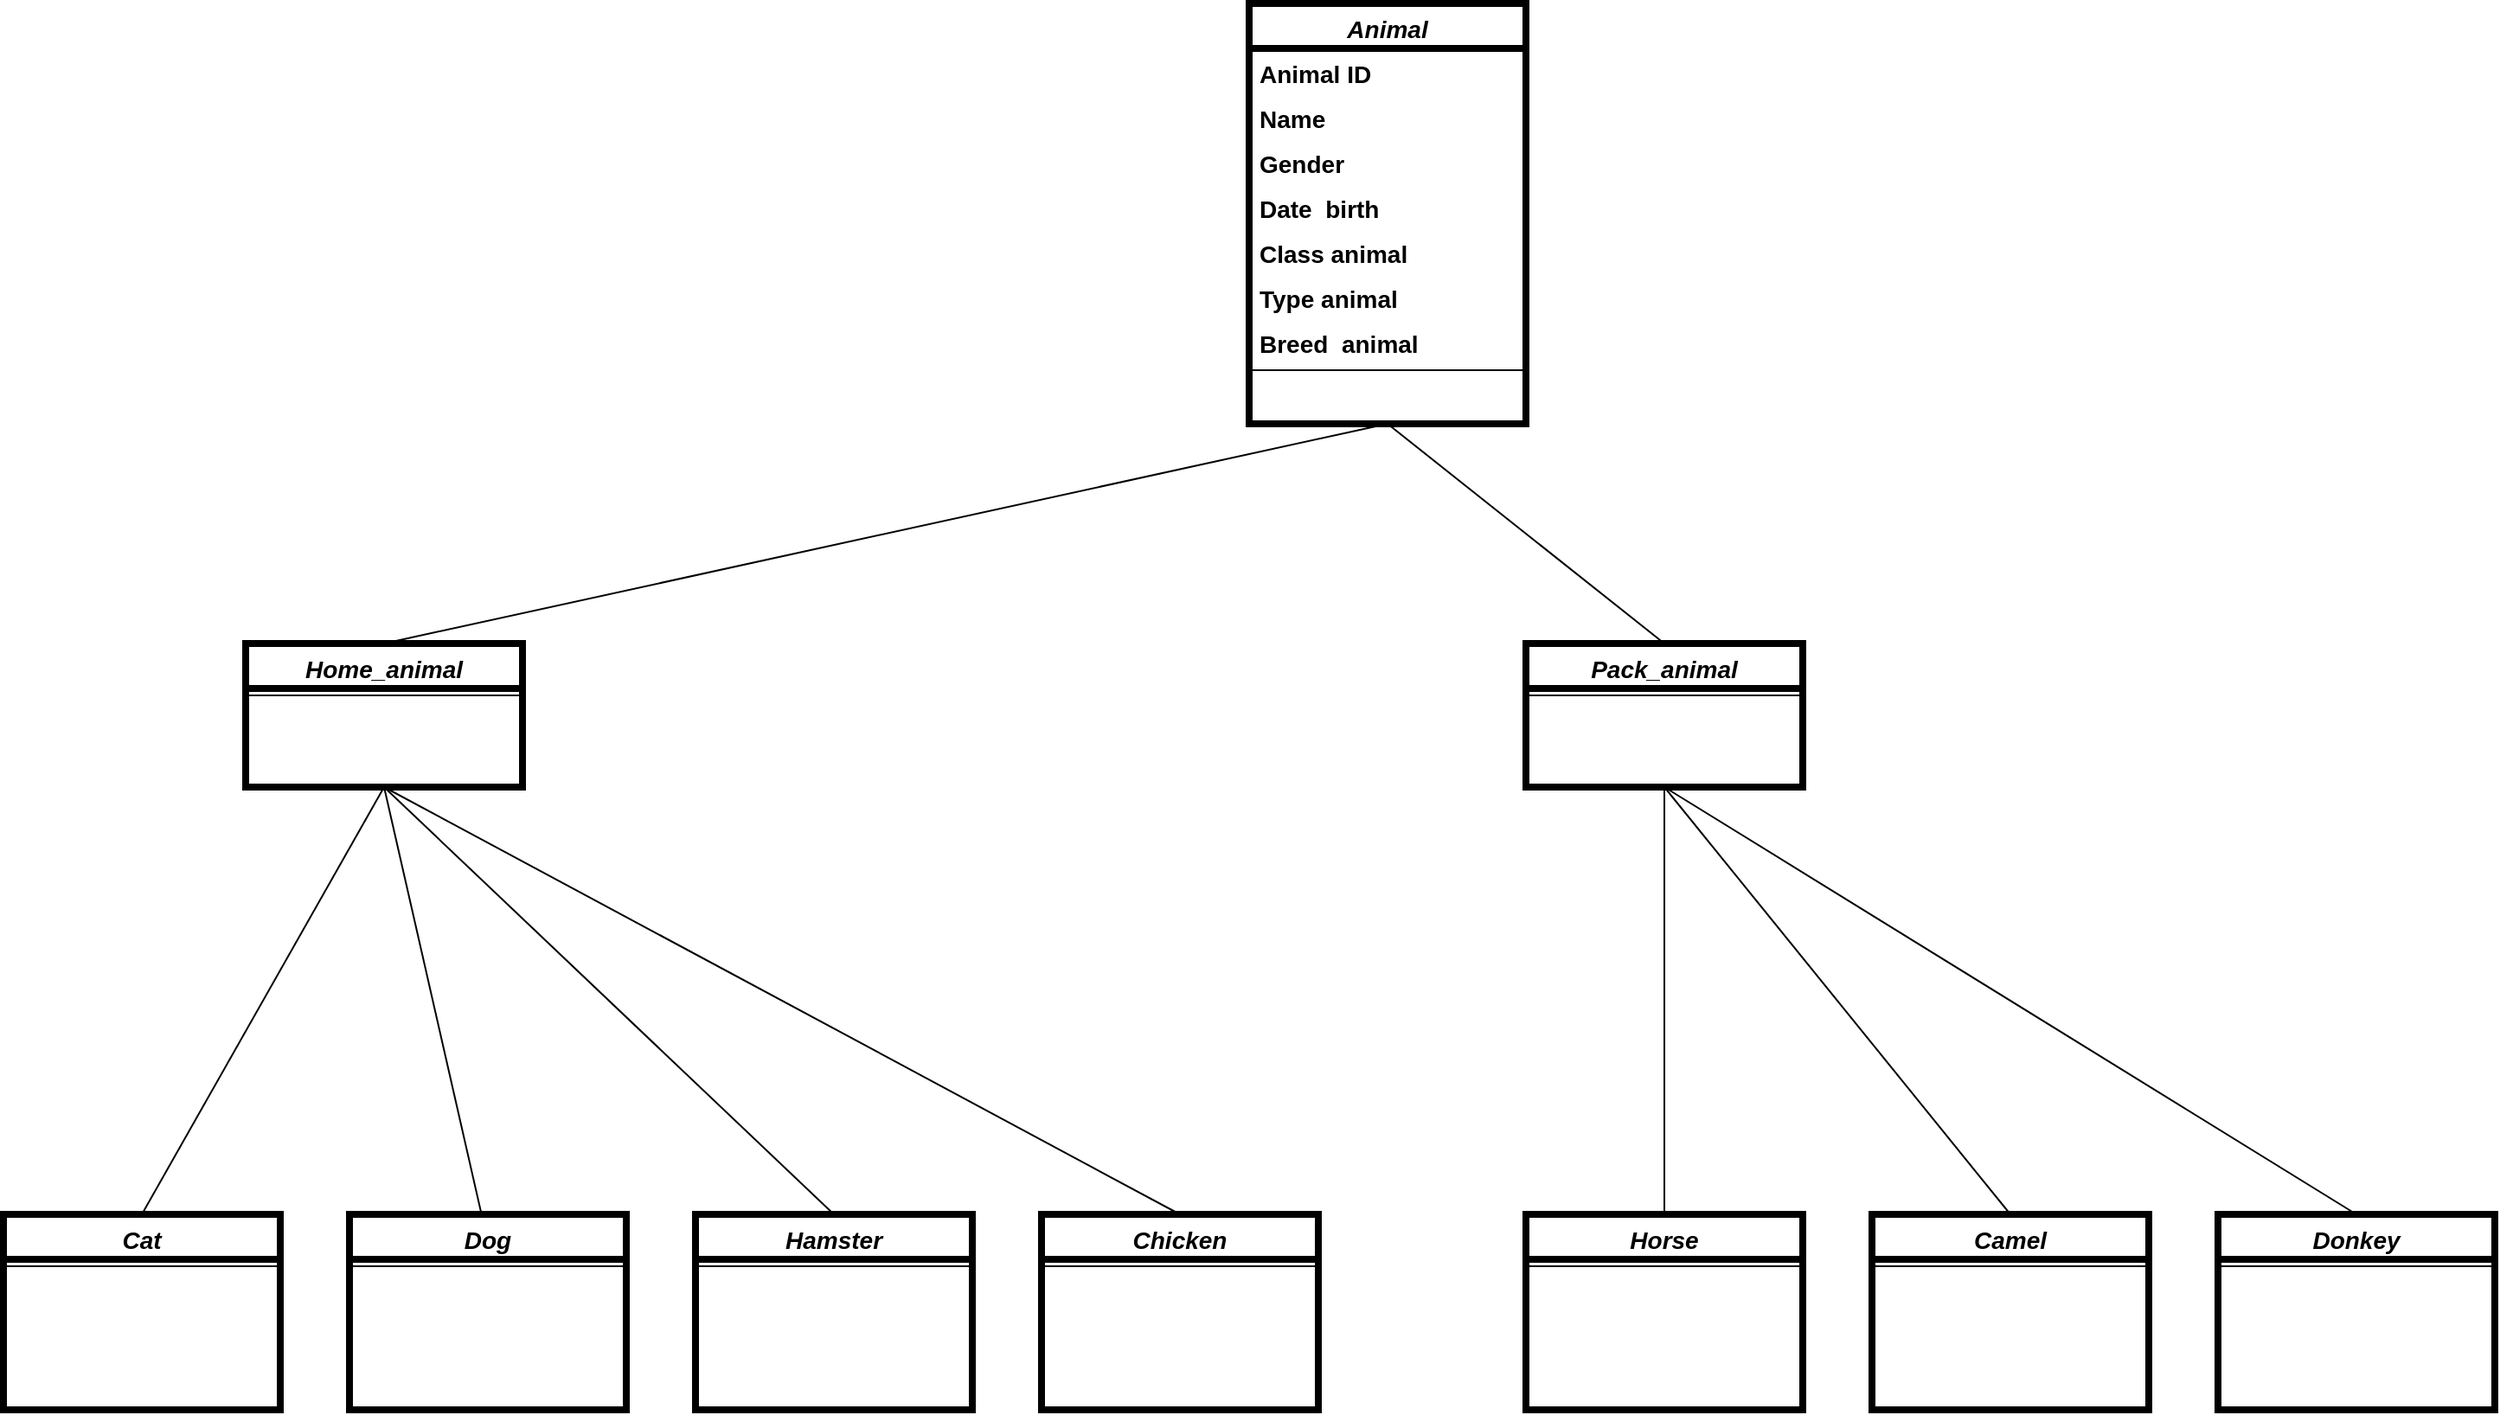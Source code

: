 <mxfile version="25.0.2">
  <diagram id="C5RBs43oDa-KdzZeNtuy" name="Page-1">
    <mxGraphModel dx="2901" dy="1204" grid="1" gridSize="10" guides="1" tooltips="1" connect="1" arrows="1" fold="1" page="1" pageScale="1" pageWidth="827" pageHeight="1169" math="0" shadow="0">
      <root>
        <mxCell id="WIyWlLk6GJQsqaUBKTNV-0" />
        <mxCell id="WIyWlLk6GJQsqaUBKTNV-1" parent="WIyWlLk6GJQsqaUBKTNV-0" />
        <mxCell id="zkfFHV4jXpPFQw0GAbJ--0" value="Home_animal" style="swimlane;fontStyle=3;align=center;verticalAlign=top;childLayout=stackLayout;horizontal=1;startSize=26;horizontalStack=0;resizeParent=1;resizeLast=0;collapsible=1;marginBottom=0;rounded=0;shadow=0;strokeWidth=4;fontSize=14;" parent="WIyWlLk6GJQsqaUBKTNV-1" vertex="1">
          <mxGeometry x="-660" y="527" width="160" height="83" as="geometry">
            <mxRectangle x="100" y="30" width="160" height="26" as="alternateBounds" />
          </mxGeometry>
        </mxCell>
        <mxCell id="zkfFHV4jXpPFQw0GAbJ--4" value="" style="line;html=1;strokeWidth=1;align=left;verticalAlign=middle;spacingTop=-1;spacingLeft=3;spacingRight=3;rotatable=0;labelPosition=right;points=[];portConstraint=eastwest;fontSize=14;fontStyle=1" parent="zkfFHV4jXpPFQw0GAbJ--0" vertex="1">
          <mxGeometry y="26" width="160" height="8" as="geometry" />
        </mxCell>
        <mxCell id="TFcCsIYoFGyYDcuE7UwZ-14" value="Cat" style="swimlane;fontStyle=3;align=center;verticalAlign=top;childLayout=stackLayout;horizontal=1;startSize=26;horizontalStack=0;resizeParent=1;resizeLast=0;collapsible=1;marginBottom=0;rounded=0;shadow=0;strokeWidth=4;fontSize=14;" parent="WIyWlLk6GJQsqaUBKTNV-1" vertex="1">
          <mxGeometry x="-800" y="857" width="160" height="113" as="geometry">
            <mxRectangle x="230" y="140" width="160" height="26" as="alternateBounds" />
          </mxGeometry>
        </mxCell>
        <mxCell id="TFcCsIYoFGyYDcuE7UwZ-20" value="" style="line;html=1;strokeWidth=1;align=left;verticalAlign=middle;spacingTop=-1;spacingLeft=3;spacingRight=3;rotatable=0;labelPosition=right;points=[];portConstraint=eastwest;fontSize=14;fontStyle=1" parent="TFcCsIYoFGyYDcuE7UwZ-14" vertex="1">
          <mxGeometry y="26" width="160" height="8" as="geometry" />
        </mxCell>
        <mxCell id="TFcCsIYoFGyYDcuE7UwZ-21" value="Dog" style="swimlane;fontStyle=3;align=center;verticalAlign=top;childLayout=stackLayout;horizontal=1;startSize=26;horizontalStack=0;resizeParent=1;resizeLast=0;collapsible=1;marginBottom=0;rounded=0;shadow=0;strokeWidth=4;fontSize=14;" parent="WIyWlLk6GJQsqaUBKTNV-1" vertex="1">
          <mxGeometry x="-600" y="857" width="160" height="113" as="geometry">
            <mxRectangle x="230" y="140" width="160" height="26" as="alternateBounds" />
          </mxGeometry>
        </mxCell>
        <mxCell id="TFcCsIYoFGyYDcuE7UwZ-27" value="" style="line;html=1;strokeWidth=1;align=left;verticalAlign=middle;spacingTop=-1;spacingLeft=3;spacingRight=3;rotatable=0;labelPosition=right;points=[];portConstraint=eastwest;fontSize=14;fontStyle=1" parent="TFcCsIYoFGyYDcuE7UwZ-21" vertex="1">
          <mxGeometry y="26" width="160" height="8" as="geometry" />
        </mxCell>
        <mxCell id="TFcCsIYoFGyYDcuE7UwZ-29" value="Hamster" style="swimlane;fontStyle=3;align=center;verticalAlign=top;childLayout=stackLayout;horizontal=1;startSize=26;horizontalStack=0;resizeParent=1;resizeLast=0;collapsible=1;marginBottom=0;rounded=0;shadow=0;strokeWidth=4;fontSize=14;" parent="WIyWlLk6GJQsqaUBKTNV-1" vertex="1">
          <mxGeometry x="-400" y="857" width="160" height="113" as="geometry">
            <mxRectangle x="230" y="140" width="160" height="26" as="alternateBounds" />
          </mxGeometry>
        </mxCell>
        <mxCell id="TFcCsIYoFGyYDcuE7UwZ-35" value="" style="line;html=1;strokeWidth=1;align=left;verticalAlign=middle;spacingTop=-1;spacingLeft=3;spacingRight=3;rotatable=0;labelPosition=right;points=[];portConstraint=eastwest;fontSize=14;fontStyle=1" parent="TFcCsIYoFGyYDcuE7UwZ-29" vertex="1">
          <mxGeometry y="26" width="160" height="8" as="geometry" />
        </mxCell>
        <mxCell id="TFcCsIYoFGyYDcuE7UwZ-38" value="" style="endArrow=none;html=1;rounded=0;entryX=0.5;entryY=1;entryDx=0;entryDy=0;exitX=0.5;exitY=0;exitDx=0;exitDy=0;fontSize=14;fontStyle=1" parent="WIyWlLk6GJQsqaUBKTNV-1" source="TFcCsIYoFGyYDcuE7UwZ-14" target="zkfFHV4jXpPFQw0GAbJ--0" edge="1">
          <mxGeometry width="50" height="50" relative="1" as="geometry">
            <mxPoint x="-580" y="877" as="sourcePoint" />
            <mxPoint x="-320" y="897" as="targetPoint" />
          </mxGeometry>
        </mxCell>
        <mxCell id="TFcCsIYoFGyYDcuE7UwZ-39" value="" style="endArrow=none;html=1;rounded=0;exitX=0.476;exitY=-0.006;exitDx=0;exitDy=0;exitPerimeter=0;entryX=0.5;entryY=1;entryDx=0;entryDy=0;fontSize=14;fontStyle=1" parent="WIyWlLk6GJQsqaUBKTNV-1" source="TFcCsIYoFGyYDcuE7UwZ-21" target="zkfFHV4jXpPFQw0GAbJ--0" edge="1">
          <mxGeometry width="50" height="50" relative="1" as="geometry">
            <mxPoint x="-390" y="857" as="sourcePoint" />
            <mxPoint x="-580" y="767" as="targetPoint" />
          </mxGeometry>
        </mxCell>
        <mxCell id="TFcCsIYoFGyYDcuE7UwZ-40" value="" style="endArrow=none;html=1;rounded=0;exitX=0.5;exitY=0;exitDx=0;exitDy=0;fontSize=14;fontStyle=1" parent="WIyWlLk6GJQsqaUBKTNV-1" source="TFcCsIYoFGyYDcuE7UwZ-29" edge="1">
          <mxGeometry width="50" height="50" relative="1" as="geometry">
            <mxPoint x="-370" y="947" as="sourcePoint" />
            <mxPoint x="-580" y="610" as="targetPoint" />
          </mxGeometry>
        </mxCell>
        <mxCell id="TFcCsIYoFGyYDcuE7UwZ-41" value="Pack_animal" style="swimlane;fontStyle=3;align=center;verticalAlign=top;childLayout=stackLayout;horizontal=1;startSize=26;horizontalStack=0;resizeParent=1;resizeLast=0;collapsible=1;marginBottom=0;rounded=0;shadow=0;strokeWidth=4;fontSize=14;" parent="WIyWlLk6GJQsqaUBKTNV-1" vertex="1">
          <mxGeometry x="80" y="527" width="160" height="83" as="geometry">
            <mxRectangle x="100" y="30" width="160" height="26" as="alternateBounds" />
          </mxGeometry>
        </mxCell>
        <mxCell id="TFcCsIYoFGyYDcuE7UwZ-47" value="" style="line;html=1;strokeWidth=1;align=left;verticalAlign=middle;spacingTop=-1;spacingLeft=3;spacingRight=3;rotatable=0;labelPosition=right;points=[];portConstraint=eastwest;fontSize=14;fontStyle=1" parent="TFcCsIYoFGyYDcuE7UwZ-41" vertex="1">
          <mxGeometry y="26" width="160" height="8" as="geometry" />
        </mxCell>
        <mxCell id="TFcCsIYoFGyYDcuE7UwZ-49" value="Horse" style="swimlane;fontStyle=3;align=center;verticalAlign=top;childLayout=stackLayout;horizontal=1;startSize=26;horizontalStack=0;resizeParent=1;resizeLast=0;collapsible=1;marginBottom=0;rounded=0;shadow=0;strokeWidth=4;fontSize=14;" parent="WIyWlLk6GJQsqaUBKTNV-1" vertex="1">
          <mxGeometry x="80" y="857" width="160" height="113" as="geometry">
            <mxRectangle x="230" y="140" width="160" height="26" as="alternateBounds" />
          </mxGeometry>
        </mxCell>
        <mxCell id="TFcCsIYoFGyYDcuE7UwZ-56" value="" style="line;html=1;strokeWidth=1;align=left;verticalAlign=middle;spacingTop=-1;spacingLeft=3;spacingRight=3;rotatable=0;labelPosition=right;points=[];portConstraint=eastwest;fontSize=14;fontStyle=1" parent="TFcCsIYoFGyYDcuE7UwZ-49" vertex="1">
          <mxGeometry y="26" width="160" height="8" as="geometry" />
        </mxCell>
        <mxCell id="TFcCsIYoFGyYDcuE7UwZ-57" value="Animal" style="swimlane;fontStyle=3;align=center;verticalAlign=top;childLayout=stackLayout;horizontal=1;startSize=26;horizontalStack=0;resizeParent=1;resizeLast=0;collapsible=1;marginBottom=0;rounded=0;shadow=0;strokeWidth=4;fontSize=14;" parent="WIyWlLk6GJQsqaUBKTNV-1" vertex="1">
          <mxGeometry x="-80" y="157" width="160" height="243" as="geometry">
            <mxRectangle x="100" y="30" width="160" height="26" as="alternateBounds" />
          </mxGeometry>
        </mxCell>
        <mxCell id="TFcCsIYoFGyYDcuE7UwZ-58" value="Animal ID" style="text;align=left;verticalAlign=top;spacingLeft=4;spacingRight=4;overflow=hidden;rotatable=0;points=[[0,0.5],[1,0.5]];portConstraint=eastwest;rounded=0;shadow=0;html=0;fontSize=14;fontStyle=1" parent="TFcCsIYoFGyYDcuE7UwZ-57" vertex="1">
          <mxGeometry y="26" width="160" height="26" as="geometry" />
        </mxCell>
        <mxCell id="zkfFHV4jXpPFQw0GAbJ--1" value="Name" style="text;align=left;verticalAlign=top;spacingLeft=4;spacingRight=4;overflow=hidden;rotatable=0;points=[[0,0.5],[1,0.5]];portConstraint=eastwest;fontSize=14;fontStyle=1" parent="TFcCsIYoFGyYDcuE7UwZ-57" vertex="1">
          <mxGeometry y="52" width="160" height="26" as="geometry" />
        </mxCell>
        <mxCell id="TFcCsIYoFGyYDcuE7UwZ-83" value="Gender" style="text;align=left;verticalAlign=top;spacingLeft=4;spacingRight=4;overflow=hidden;rotatable=0;points=[[0,0.5],[1,0.5]];portConstraint=eastwest;rounded=0;shadow=0;html=0;fontSize=14;fontStyle=1" parent="TFcCsIYoFGyYDcuE7UwZ-57" vertex="1">
          <mxGeometry y="78" width="160" height="26" as="geometry" />
        </mxCell>
        <mxCell id="TFcCsIYoFGyYDcuE7UwZ-115" value="Date  birth" style="text;align=left;verticalAlign=top;spacingLeft=4;spacingRight=4;overflow=hidden;rotatable=0;points=[[0,0.5],[1,0.5]];portConstraint=eastwest;rounded=0;shadow=0;html=0;fontSize=14;fontStyle=1" parent="TFcCsIYoFGyYDcuE7UwZ-57" vertex="1">
          <mxGeometry y="104" width="160" height="26" as="geometry" />
        </mxCell>
        <mxCell id="TFcCsIYoFGyYDcuE7UwZ-67" value="Class animal" style="text;align=left;verticalAlign=top;spacingLeft=4;spacingRight=4;overflow=hidden;rotatable=0;points=[[0,0.5],[1,0.5]];portConstraint=eastwest;rounded=0;shadow=0;html=0;fontSize=14;fontStyle=1" parent="TFcCsIYoFGyYDcuE7UwZ-57" vertex="1">
          <mxGeometry y="130" width="160" height="26" as="geometry" />
        </mxCell>
        <mxCell id="TFcCsIYoFGyYDcuE7UwZ-140" value="Type animal" style="text;align=left;verticalAlign=top;spacingLeft=4;spacingRight=4;overflow=hidden;rotatable=0;points=[[0,0.5],[1,0.5]];portConstraint=eastwest;rounded=0;shadow=0;html=0;fontSize=14;fontStyle=1" parent="TFcCsIYoFGyYDcuE7UwZ-57" vertex="1">
          <mxGeometry y="156" width="160" height="26" as="geometry" />
        </mxCell>
        <mxCell id="TFcCsIYoFGyYDcuE7UwZ-12" value="Breed  animal" style="text;align=left;verticalAlign=top;spacingLeft=4;spacingRight=4;overflow=hidden;rotatable=0;points=[[0,0.5],[1,0.5]];portConstraint=eastwest;rounded=0;shadow=0;html=0;fontSize=14;fontStyle=1" parent="TFcCsIYoFGyYDcuE7UwZ-57" vertex="1">
          <mxGeometry y="182" width="160" height="26" as="geometry" />
        </mxCell>
        <mxCell id="TFcCsIYoFGyYDcuE7UwZ-63" value="" style="line;html=1;strokeWidth=1;align=left;verticalAlign=middle;spacingTop=-1;spacingLeft=3;spacingRight=3;rotatable=0;labelPosition=right;points=[];portConstraint=eastwest;fontSize=14;fontStyle=1" parent="TFcCsIYoFGyYDcuE7UwZ-57" vertex="1">
          <mxGeometry y="208" width="160" height="8" as="geometry" />
        </mxCell>
        <mxCell id="TFcCsIYoFGyYDcuE7UwZ-64" value="" style="endArrow=none;html=1;rounded=0;exitX=0.5;exitY=0;exitDx=0;exitDy=0;entryX=0.5;entryY=1;entryDx=0;entryDy=0;fontSize=14;fontStyle=1" parent="WIyWlLk6GJQsqaUBKTNV-1" source="zkfFHV4jXpPFQw0GAbJ--0" target="TFcCsIYoFGyYDcuE7UwZ-57" edge="1">
          <mxGeometry width="50" height="50" relative="1" as="geometry">
            <mxPoint x="70" y="747" as="sourcePoint" />
            <mxPoint y="427" as="targetPoint" />
          </mxGeometry>
        </mxCell>
        <mxCell id="TFcCsIYoFGyYDcuE7UwZ-65" value="" style="endArrow=none;html=1;rounded=0;exitX=0.5;exitY=0;exitDx=0;exitDy=0;entryX=0.5;entryY=1;entryDx=0;entryDy=0;fontSize=14;fontStyle=1" parent="WIyWlLk6GJQsqaUBKTNV-1" source="TFcCsIYoFGyYDcuE7UwZ-41" target="TFcCsIYoFGyYDcuE7UwZ-57" edge="1">
          <mxGeometry width="50" height="50" relative="1" as="geometry">
            <mxPoint x="70" y="747" as="sourcePoint" />
            <mxPoint y="427" as="targetPoint" />
          </mxGeometry>
        </mxCell>
        <mxCell id="TFcCsIYoFGyYDcuE7UwZ-66" value="" style="endArrow=none;html=1;rounded=0;entryX=0.5;entryY=1;entryDx=0;entryDy=0;exitX=0.5;exitY=0;exitDx=0;exitDy=0;fontSize=14;fontStyle=1" parent="WIyWlLk6GJQsqaUBKTNV-1" source="TFcCsIYoFGyYDcuE7UwZ-49" target="TFcCsIYoFGyYDcuE7UwZ-41" edge="1">
          <mxGeometry width="50" height="50" relative="1" as="geometry">
            <mxPoint x="70" y="807" as="sourcePoint" />
            <mxPoint x="120" y="757" as="targetPoint" />
          </mxGeometry>
        </mxCell>
        <mxCell id="TFcCsIYoFGyYDcuE7UwZ-74" value="Chicken" style="swimlane;fontStyle=3;align=center;verticalAlign=top;childLayout=stackLayout;horizontal=1;startSize=26;horizontalStack=0;resizeParent=1;resizeLast=0;collapsible=1;marginBottom=0;rounded=0;shadow=0;strokeWidth=4;fontSize=14;" parent="WIyWlLk6GJQsqaUBKTNV-1" vertex="1">
          <mxGeometry x="-200" y="857" width="160" height="113" as="geometry">
            <mxRectangle x="230" y="140" width="160" height="26" as="alternateBounds" />
          </mxGeometry>
        </mxCell>
        <mxCell id="TFcCsIYoFGyYDcuE7UwZ-82" value="" style="line;html=1;strokeWidth=1;align=left;verticalAlign=middle;spacingTop=-1;spacingLeft=3;spacingRight=3;rotatable=0;labelPosition=right;points=[];portConstraint=eastwest;fontSize=14;fontStyle=1" parent="TFcCsIYoFGyYDcuE7UwZ-74" vertex="1">
          <mxGeometry y="26" width="160" height="8" as="geometry" />
        </mxCell>
        <mxCell id="TFcCsIYoFGyYDcuE7UwZ-91" value="" style="endArrow=none;html=1;rounded=0;exitX=0.5;exitY=0;exitDx=0;exitDy=0;entryX=0.5;entryY=1;entryDx=0;entryDy=0;fontSize=14;fontStyle=1" parent="WIyWlLk6GJQsqaUBKTNV-1" source="TFcCsIYoFGyYDcuE7UwZ-74" target="zkfFHV4jXpPFQw0GAbJ--0" edge="1">
          <mxGeometry width="50" height="50" relative="1" as="geometry">
            <mxPoint x="-120" y="747" as="sourcePoint" />
            <mxPoint x="-570" y="610" as="targetPoint" />
          </mxGeometry>
        </mxCell>
        <mxCell id="TFcCsIYoFGyYDcuE7UwZ-92" value="Camel" style="swimlane;fontStyle=3;align=center;verticalAlign=top;childLayout=stackLayout;horizontal=1;startSize=26;horizontalStack=0;resizeParent=1;resizeLast=0;collapsible=1;marginBottom=0;rounded=0;shadow=0;strokeWidth=4;fontSize=14;" parent="WIyWlLk6GJQsqaUBKTNV-1" vertex="1">
          <mxGeometry x="280" y="857" width="160" height="113" as="geometry">
            <mxRectangle x="230" y="140" width="160" height="26" as="alternateBounds" />
          </mxGeometry>
        </mxCell>
        <mxCell id="TFcCsIYoFGyYDcuE7UwZ-101" value="" style="line;html=1;strokeWidth=1;align=left;verticalAlign=middle;spacingTop=-1;spacingLeft=3;spacingRight=3;rotatable=0;labelPosition=right;points=[];portConstraint=eastwest;fontSize=14;fontStyle=1" parent="TFcCsIYoFGyYDcuE7UwZ-92" vertex="1">
          <mxGeometry y="26" width="160" height="8" as="geometry" />
        </mxCell>
        <mxCell id="TFcCsIYoFGyYDcuE7UwZ-102" value="" style="endArrow=none;html=1;rounded=0;entryX=0.5;entryY=1;entryDx=0;entryDy=0;exitX=0.5;exitY=0;exitDx=0;exitDy=0;fontSize=14;fontStyle=1" parent="WIyWlLk6GJQsqaUBKTNV-1" source="TFcCsIYoFGyYDcuE7UwZ-92" target="TFcCsIYoFGyYDcuE7UwZ-41" edge="1">
          <mxGeometry width="50" height="50" relative="1" as="geometry">
            <mxPoint x="-120" y="747" as="sourcePoint" />
            <mxPoint x="-70" y="697" as="targetPoint" />
          </mxGeometry>
        </mxCell>
        <mxCell id="TFcCsIYoFGyYDcuE7UwZ-103" value="Donkey" style="swimlane;fontStyle=3;align=center;verticalAlign=top;childLayout=stackLayout;horizontal=1;startSize=26;horizontalStack=0;resizeParent=1;resizeLast=0;collapsible=1;marginBottom=0;rounded=0;shadow=0;strokeWidth=4;fontSize=14;" parent="WIyWlLk6GJQsqaUBKTNV-1" vertex="1">
          <mxGeometry x="480" y="857" width="160" height="113" as="geometry">
            <mxRectangle x="230" y="140" width="160" height="26" as="alternateBounds" />
          </mxGeometry>
        </mxCell>
        <mxCell id="TFcCsIYoFGyYDcuE7UwZ-112" value="" style="line;html=1;strokeWidth=1;align=left;verticalAlign=middle;spacingTop=-1;spacingLeft=3;spacingRight=3;rotatable=0;labelPosition=right;points=[];portConstraint=eastwest;fontSize=14;fontStyle=1" parent="TFcCsIYoFGyYDcuE7UwZ-103" vertex="1">
          <mxGeometry y="26" width="160" height="8" as="geometry" />
        </mxCell>
        <mxCell id="TFcCsIYoFGyYDcuE7UwZ-113" value="" style="endArrow=none;html=1;rounded=0;entryX=0.5;entryY=1;entryDx=0;entryDy=0;exitX=0.5;exitY=0;exitDx=0;exitDy=0;fontSize=14;fontStyle=1" parent="WIyWlLk6GJQsqaUBKTNV-1" source="TFcCsIYoFGyYDcuE7UwZ-103" target="TFcCsIYoFGyYDcuE7UwZ-41" edge="1">
          <mxGeometry width="50" height="50" relative="1" as="geometry">
            <mxPoint x="-120" y="747" as="sourcePoint" />
            <mxPoint x="-70" y="697" as="targetPoint" />
          </mxGeometry>
        </mxCell>
      </root>
    </mxGraphModel>
  </diagram>
</mxfile>
